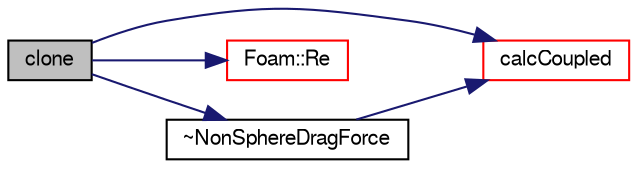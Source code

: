 digraph "clone"
{
  bgcolor="transparent";
  edge [fontname="FreeSans",fontsize="10",labelfontname="FreeSans",labelfontsize="10"];
  node [fontname="FreeSans",fontsize="10",shape=record];
  rankdir="LR";
  Node116 [label="clone",height=0.2,width=0.4,color="black", fillcolor="grey75", style="filled", fontcolor="black"];
  Node116 -> Node117 [color="midnightblue",fontsize="10",style="solid",fontname="FreeSans"];
  Node117 [label="calcCoupled",height=0.2,width=0.4,color="red",URL="$a24110.html#afaf626ee39da50a44d12588b5cb987d9",tooltip="Calculate the non-coupled force. "];
  Node116 -> Node122 [color="midnightblue",fontsize="10",style="solid",fontname="FreeSans"];
  Node122 [label="Foam::Re",height=0.2,width=0.4,color="red",URL="$a21124.html#affa366970bcbe0f7ccf7c85557a3e12b"];
  Node116 -> Node125 [color="midnightblue",fontsize="10",style="solid",fontname="FreeSans"];
  Node125 [label="~NonSphereDragForce",height=0.2,width=0.4,color="black",URL="$a24110.html#a7c511b09cb7d9eec2b442a7659ac5a7a",tooltip="Destructor. "];
  Node125 -> Node117 [color="midnightblue",fontsize="10",style="solid",fontname="FreeSans"];
}
